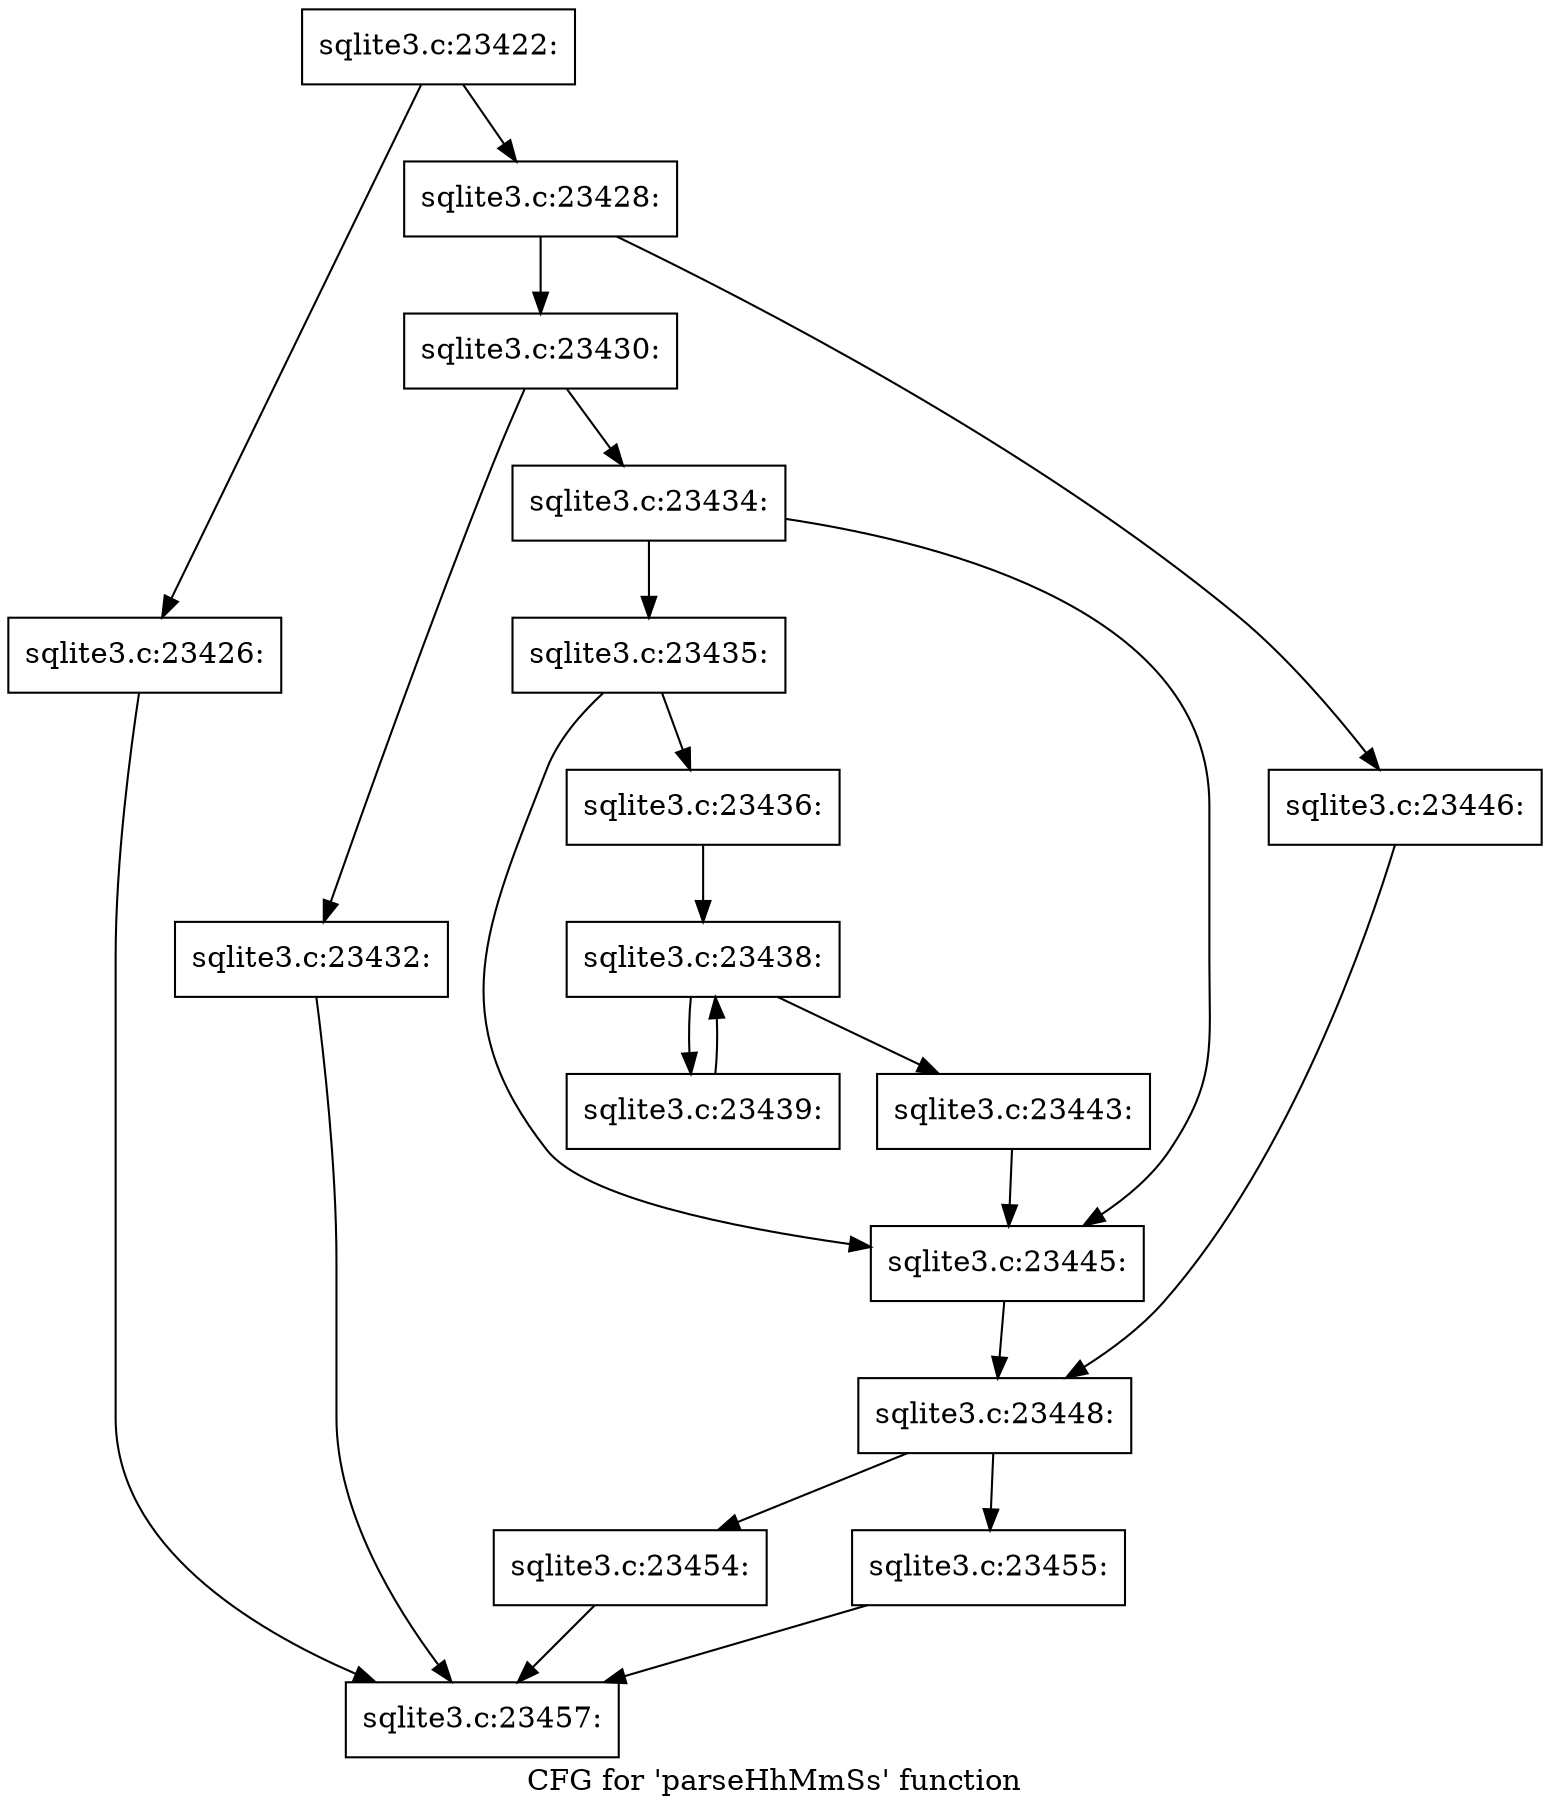 digraph "CFG for 'parseHhMmSs' function" {
	label="CFG for 'parseHhMmSs' function";

	Node0x55c0fa72d490 [shape=record,label="{sqlite3.c:23422:}"];
	Node0x55c0fa72d490 -> Node0x55c0fa73cff0;
	Node0x55c0fa72d490 -> Node0x55c0fa73d040;
	Node0x55c0fa73cff0 [shape=record,label="{sqlite3.c:23426:}"];
	Node0x55c0fa73cff0 -> Node0x55c0fa734480;
	Node0x55c0fa73d040 [shape=record,label="{sqlite3.c:23428:}"];
	Node0x55c0fa73d040 -> Node0x55c0fa73db40;
	Node0x55c0fa73d040 -> Node0x55c0fa73dbe0;
	Node0x55c0fa73db40 [shape=record,label="{sqlite3.c:23430:}"];
	Node0x55c0fa73db40 -> Node0x55c0fa73e290;
	Node0x55c0fa73db40 -> Node0x55c0fa73e2e0;
	Node0x55c0fa73e290 [shape=record,label="{sqlite3.c:23432:}"];
	Node0x55c0fa73e290 -> Node0x55c0fa734480;
	Node0x55c0fa73e2e0 [shape=record,label="{sqlite3.c:23434:}"];
	Node0x55c0fa73e2e0 -> Node0x55c0fa73ef00;
	Node0x55c0fa73e2e0 -> Node0x55c0fa73eeb0;
	Node0x55c0fa73ef00 [shape=record,label="{sqlite3.c:23435:}"];
	Node0x55c0fa73ef00 -> Node0x55c0fa73ee60;
	Node0x55c0fa73ef00 -> Node0x55c0fa73eeb0;
	Node0x55c0fa73ee60 [shape=record,label="{sqlite3.c:23436:}"];
	Node0x55c0fa73ee60 -> Node0x55c0fa73feb0;
	Node0x55c0fa73feb0 [shape=record,label="{sqlite3.c:23438:}"];
	Node0x55c0fa73feb0 -> Node0x55c0fa7404a0;
	Node0x55c0fa73feb0 -> Node0x55c0fa740010;
	Node0x55c0fa7404a0 [shape=record,label="{sqlite3.c:23439:}"];
	Node0x55c0fa7404a0 -> Node0x55c0fa73feb0;
	Node0x55c0fa740010 [shape=record,label="{sqlite3.c:23443:}"];
	Node0x55c0fa740010 -> Node0x55c0fa73eeb0;
	Node0x55c0fa73eeb0 [shape=record,label="{sqlite3.c:23445:}"];
	Node0x55c0fa73eeb0 -> Node0x55c0fa73db90;
	Node0x55c0fa73dbe0 [shape=record,label="{sqlite3.c:23446:}"];
	Node0x55c0fa73dbe0 -> Node0x55c0fa73db90;
	Node0x55c0fa73db90 [shape=record,label="{sqlite3.c:23448:}"];
	Node0x55c0fa73db90 -> Node0x55c0fa742be0;
	Node0x55c0fa73db90 -> Node0x55c0fa742c30;
	Node0x55c0fa742be0 [shape=record,label="{sqlite3.c:23454:}"];
	Node0x55c0fa742be0 -> Node0x55c0fa734480;
	Node0x55c0fa742c30 [shape=record,label="{sqlite3.c:23455:}"];
	Node0x55c0fa742c30 -> Node0x55c0fa734480;
	Node0x55c0fa734480 [shape=record,label="{sqlite3.c:23457:}"];
}
